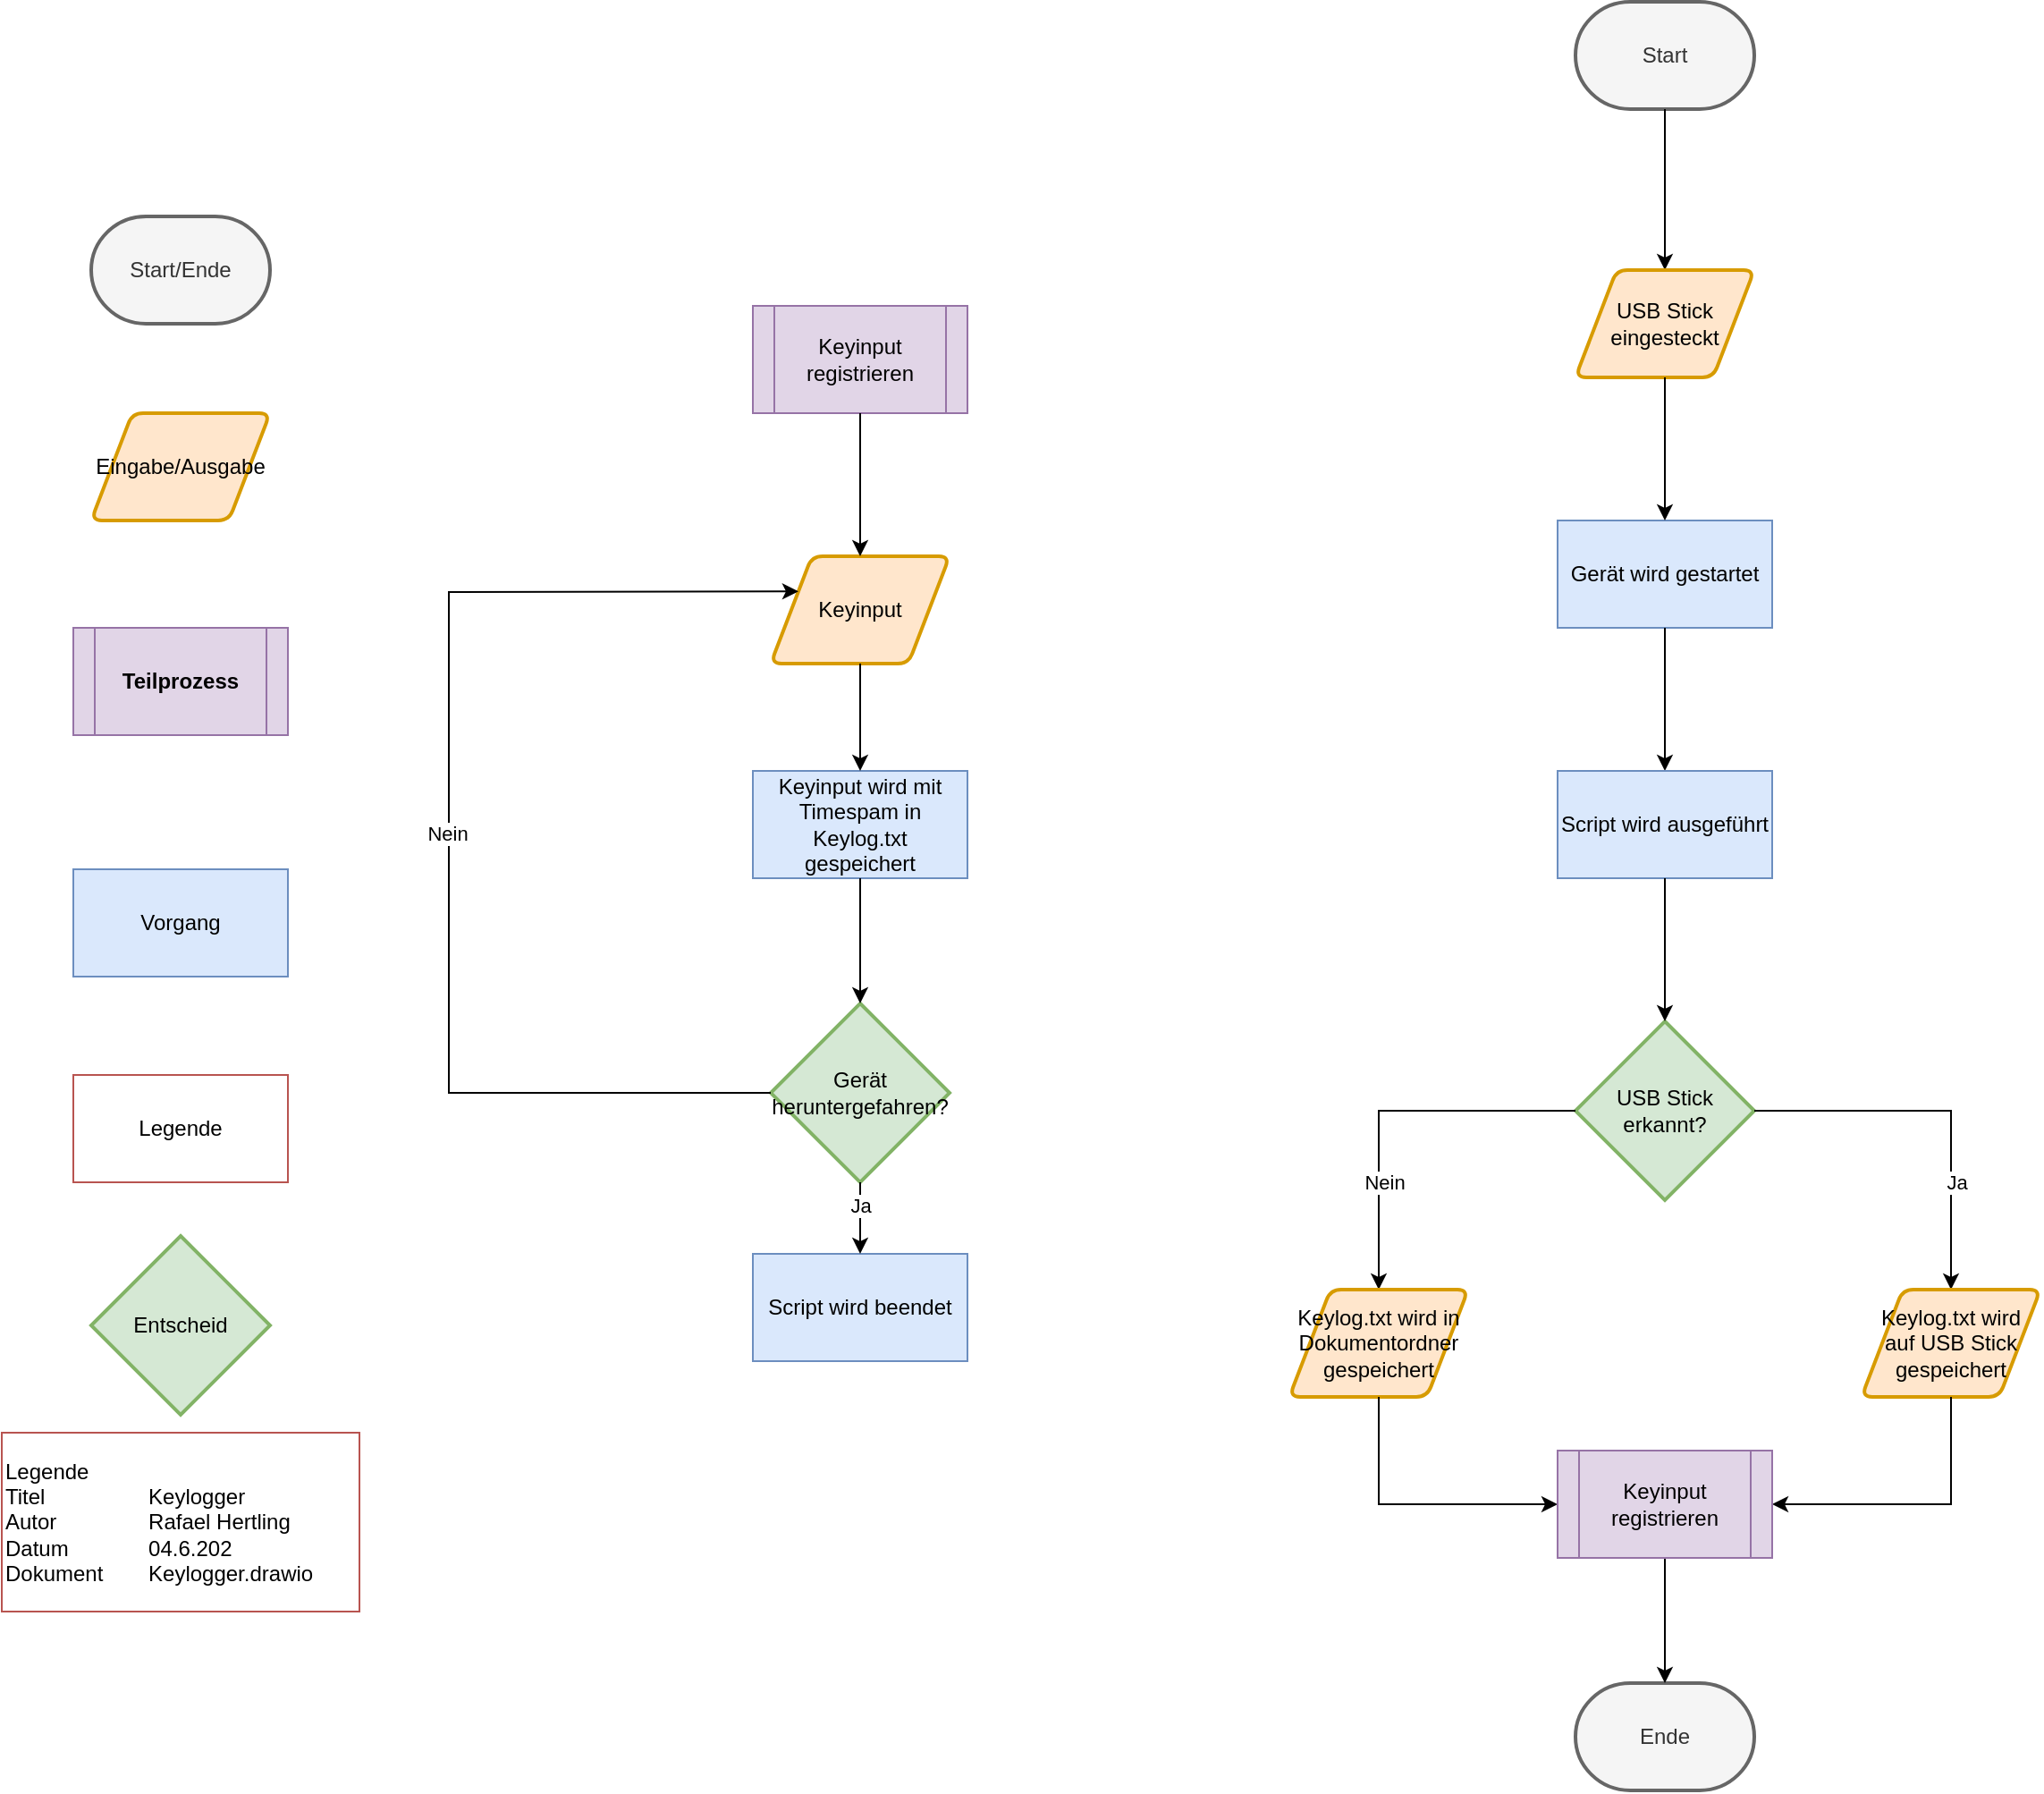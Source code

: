 <mxfile version="27.1.3">
  <diagram name="Page-1" id="rx-q9I_0SVCDWkhoD_Ob">
    <mxGraphModel dx="2276" dy="1963" grid="1" gridSize="10" guides="1" tooltips="1" connect="1" arrows="1" fold="1" page="1" pageScale="1" pageWidth="850" pageHeight="1100" math="0" shadow="0">
      <root>
        <mxCell id="0" />
        <mxCell id="1" parent="0" />
        <mxCell id="ecRen46PVBLUq77KT6qA-1" value="Eingabe/Ausgabe" style="shape=parallelogram;html=1;strokeWidth=2;perimeter=parallelogramPerimeter;whiteSpace=wrap;rounded=1;arcSize=12;size=0.23;fillColor=#ffe6cc;strokeColor=#d79b00;" parent="1" vertex="1">
          <mxGeometry x="-390" y="90" width="100" height="60" as="geometry" />
        </mxCell>
        <mxCell id="ecRen46PVBLUq77KT6qA-3" value="Start/Ende" style="strokeWidth=2;html=1;shape=mxgraph.flowchart.terminator;whiteSpace=wrap;fillColor=#f5f5f5;fontColor=#333333;strokeColor=#666666;" parent="1" vertex="1">
          <mxGeometry x="-390" y="-20" width="100" height="60" as="geometry" />
        </mxCell>
        <mxCell id="ecRen46PVBLUq77KT6qA-5" value="Teilprozess" style="shape=process;whiteSpace=wrap;html=1;backgroundOutline=1;fillColor=#e1d5e7;strokeColor=#9673a6;fontStyle=1" parent="1" vertex="1">
          <mxGeometry x="-400" y="210" width="120" height="60" as="geometry" />
        </mxCell>
        <mxCell id="ecRen46PVBLUq77KT6qA-6" value="Legende" style="rounded=0;whiteSpace=wrap;html=1;fillColor=none;strokeColor=#b85450;" parent="1" vertex="1">
          <mxGeometry x="-400" y="460" width="120" height="60" as="geometry" />
        </mxCell>
        <mxCell id="2Dc3zGWe1Z0FF-lccn8q-7" value="Vorgang" style="rounded=0;whiteSpace=wrap;html=1;fillColor=#dae8fc;strokeColor=#6c8ebf;" parent="1" vertex="1">
          <mxGeometry x="-400" y="345" width="120" height="60" as="geometry" />
        </mxCell>
        <mxCell id="2Dc3zGWe1Z0FF-lccn8q-38" value="Legende&lt;div style=&quot;&quot;&gt;Titel&lt;span style=&quot;white-space: pre;&quot;&gt;&#x9;&lt;/span&gt;&lt;span style=&quot;white-space: pre;&quot;&gt;&#x9;&lt;span style=&quot;white-space: pre;&quot;&gt;&#x9;&lt;/span&gt;K&lt;/span&gt;eylogger&lt;/div&gt;&lt;div&gt;Autor&lt;span style=&quot;white-space: pre;&quot;&gt;&#x9;&lt;span style=&quot;white-space: pre;&quot;&gt;&#x9;&lt;/span&gt;R&lt;/span&gt;afael Hertling&lt;/div&gt;&lt;div&gt;Datum&amp;nbsp;&lt;span style=&quot;white-space: pre;&quot;&gt;&#x9;&lt;span style=&quot;white-space: pre;&quot;&gt;&#x9;&lt;/span&gt;0&lt;/span&gt;4.6.202&lt;/div&gt;&lt;div&gt;Dokument &lt;span style=&quot;white-space: pre;&quot;&gt;&#x9;&lt;/span&gt;Keylogger.drawio&lt;/div&gt;" style="rounded=0;whiteSpace=wrap;html=1;fillColor=none;strokeColor=#b85450;align=left;" parent="1" vertex="1">
          <mxGeometry x="-440" y="660" width="200" height="100" as="geometry" />
        </mxCell>
        <UserObject label="Start" link="rafael_hertling@sluz.ch" id="YtH0sUOfFItZl8o3Unt3-1">
          <mxCell style="strokeWidth=2;html=1;shape=mxgraph.flowchart.terminator;whiteSpace=wrap;fillColor=#f5f5f5;fontColor=#333333;strokeColor=#666666;" parent="1" vertex="1">
            <mxGeometry x="440" y="-140" width="100" height="60" as="geometry" />
          </mxCell>
        </UserObject>
        <mxCell id="YtH0sUOfFItZl8o3Unt3-5" value="USB Stick erkannt?" style="strokeWidth=2;html=1;shape=mxgraph.flowchart.decision;whiteSpace=wrap;fillColor=#d5e8d4;strokeColor=#82b366;" parent="1" vertex="1">
          <mxGeometry x="440" y="430" width="100" height="100" as="geometry" />
        </mxCell>
        <UserObject label="Ende" id="4V90ZgvpTtMObvt6ffLN-1">
          <mxCell style="strokeWidth=2;html=1;shape=mxgraph.flowchart.terminator;whiteSpace=wrap;fillColor=#f5f5f5;fontColor=#333333;strokeColor=#666666;" parent="1" vertex="1">
            <mxGeometry x="440" y="800" width="100" height="60" as="geometry" />
          </mxCell>
        </UserObject>
        <mxCell id="4V90ZgvpTtMObvt6ffLN-2" value="" style="endArrow=classic;html=1;rounded=0;exitX=0.5;exitY=1;exitDx=0;exitDy=0;exitPerimeter=0;entryX=0.5;entryY=0;entryDx=0;entryDy=0;" parent="1" source="YtH0sUOfFItZl8o3Unt3-1" target="E9yaG-lEW6pKUwCo42SB-3" edge="1">
          <mxGeometry width="50" height="50" relative="1" as="geometry">
            <mxPoint x="320" y="180" as="sourcePoint" />
            <mxPoint x="475" y="220" as="targetPoint" />
          </mxGeometry>
        </mxCell>
        <mxCell id="E9yaG-lEW6pKUwCo42SB-1" value="Gerät wird gestartet" style="rounded=0;whiteSpace=wrap;html=1;fillColor=#dae8fc;strokeColor=#6c8ebf;" parent="1" vertex="1">
          <mxGeometry x="430" y="150" width="120" height="60" as="geometry" />
        </mxCell>
        <mxCell id="E9yaG-lEW6pKUwCo42SB-3" value="USB Stick eingesteckt" style="shape=parallelogram;html=1;strokeWidth=2;perimeter=parallelogramPerimeter;whiteSpace=wrap;rounded=1;arcSize=12;size=0.23;fillColor=#ffe6cc;strokeColor=#d79b00;" parent="1" vertex="1">
          <mxGeometry x="440" y="10" width="100" height="60" as="geometry" />
        </mxCell>
        <mxCell id="E9yaG-lEW6pKUwCo42SB-4" value="" style="endArrow=classic;html=1;rounded=0;exitX=0.5;exitY=1;exitDx=0;exitDy=0;entryX=0.5;entryY=0;entryDx=0;entryDy=0;" parent="1" source="E9yaG-lEW6pKUwCo42SB-3" target="E9yaG-lEW6pKUwCo42SB-1" edge="1">
          <mxGeometry width="50" height="50" relative="1" as="geometry">
            <mxPoint x="460" y="280" as="sourcePoint" />
            <mxPoint x="510" y="230" as="targetPoint" />
          </mxGeometry>
        </mxCell>
        <mxCell id="E9yaG-lEW6pKUwCo42SB-5" value="" style="endArrow=classic;html=1;rounded=0;exitX=0.5;exitY=1;exitDx=0;exitDy=0;entryX=0.5;entryY=0;entryDx=0;entryDy=0;" parent="1" source="E9yaG-lEW6pKUwCo42SB-1" target="iyLmxqDZrcK7473m3GBw-1" edge="1">
          <mxGeometry width="50" height="50" relative="1" as="geometry">
            <mxPoint x="220" y="730" as="sourcePoint" />
            <mxPoint x="490" y="310" as="targetPoint" />
          </mxGeometry>
        </mxCell>
        <mxCell id="E9yaG-lEW6pKUwCo42SB-6" value="" style="endArrow=classic;html=1;rounded=0;" parent="1" edge="1">
          <mxGeometry width="50" height="50" relative="1" as="geometry">
            <mxPoint x="540" y="480" as="sourcePoint" />
            <mxPoint x="650" y="580" as="targetPoint" />
            <Array as="points">
              <mxPoint x="650" y="480" />
            </Array>
          </mxGeometry>
        </mxCell>
        <mxCell id="E9yaG-lEW6pKUwCo42SB-7" value="Ja" style="edgeLabel;html=1;align=center;verticalAlign=middle;resizable=0;points=[];" parent="E9yaG-lEW6pKUwCo42SB-6" vertex="1" connectable="0">
          <mxGeometry x="0.429" y="3" relative="1" as="geometry">
            <mxPoint as="offset" />
          </mxGeometry>
        </mxCell>
        <mxCell id="E9yaG-lEW6pKUwCo42SB-9" value="" style="endArrow=classic;html=1;rounded=0;exitX=0;exitY=0.5;exitDx=0;exitDy=0;exitPerimeter=0;" parent="1" source="YtH0sUOfFItZl8o3Unt3-5" edge="1">
          <mxGeometry width="50" height="50" relative="1" as="geometry">
            <mxPoint x="210" y="480" as="sourcePoint" />
            <mxPoint x="330" y="580" as="targetPoint" />
            <Array as="points">
              <mxPoint x="330" y="480" />
            </Array>
          </mxGeometry>
        </mxCell>
        <mxCell id="E9yaG-lEW6pKUwCo42SB-10" value="Nein" style="edgeLabel;html=1;align=center;verticalAlign=middle;resizable=0;points=[];" parent="E9yaG-lEW6pKUwCo42SB-9" vertex="1" connectable="0">
          <mxGeometry x="0.429" y="3" relative="1" as="geometry">
            <mxPoint as="offset" />
          </mxGeometry>
        </mxCell>
        <mxCell id="E9yaG-lEW6pKUwCo42SB-11" value="Keylog.txt wird in Dokumentordner gespeichert" style="shape=parallelogram;html=1;strokeWidth=2;perimeter=parallelogramPerimeter;whiteSpace=wrap;rounded=1;arcSize=12;size=0.23;fillColor=#ffe6cc;strokeColor=#d79b00;" parent="1" vertex="1">
          <mxGeometry x="280" y="580" width="100" height="60" as="geometry" />
        </mxCell>
        <mxCell id="E9yaG-lEW6pKUwCo42SB-12" value="Keylog.txt wird auf USB Stick gespeichert" style="shape=parallelogram;html=1;strokeWidth=2;perimeter=parallelogramPerimeter;whiteSpace=wrap;rounded=1;arcSize=12;size=0.23;fillColor=#ffe6cc;strokeColor=#d79b00;" parent="1" vertex="1">
          <mxGeometry x="600" y="580" width="100" height="60" as="geometry" />
        </mxCell>
        <mxCell id="E9yaG-lEW6pKUwCo42SB-14" value="" style="endArrow=classic;html=1;rounded=0;exitX=0.5;exitY=1;exitDx=0;exitDy=0;entryX=0;entryY=0.5;entryDx=0;entryDy=0;" parent="1" source="E9yaG-lEW6pKUwCo42SB-11" target="iyLmxqDZrcK7473m3GBw-5" edge="1">
          <mxGeometry width="50" height="50" relative="1" as="geometry">
            <mxPoint x="320" y="750" as="sourcePoint" />
            <mxPoint x="430" y="700" as="targetPoint" />
            <Array as="points">
              <mxPoint x="330" y="700" />
            </Array>
          </mxGeometry>
        </mxCell>
        <mxCell id="E9yaG-lEW6pKUwCo42SB-15" value="" style="endArrow=classic;html=1;rounded=0;exitX=0.5;exitY=1;exitDx=0;exitDy=0;entryX=1;entryY=0.5;entryDx=0;entryDy=0;" parent="1" source="E9yaG-lEW6pKUwCo42SB-12" target="iyLmxqDZrcK7473m3GBw-5" edge="1">
          <mxGeometry width="50" height="50" relative="1" as="geometry">
            <mxPoint x="630" y="760" as="sourcePoint" />
            <mxPoint x="550" y="700" as="targetPoint" />
            <Array as="points">
              <mxPoint x="650" y="700" />
            </Array>
          </mxGeometry>
        </mxCell>
        <mxCell id="E9yaG-lEW6pKUwCo42SB-16" value="" style="endArrow=classic;html=1;rounded=0;entryX=0.5;entryY=0;entryDx=0;entryDy=0;entryPerimeter=0;exitX=0.5;exitY=1;exitDx=0;exitDy=0;" parent="1" source="iyLmxqDZrcK7473m3GBw-5" target="4V90ZgvpTtMObvt6ffLN-1" edge="1">
          <mxGeometry width="50" height="50" relative="1" as="geometry">
            <mxPoint x="490" y="860" as="sourcePoint" />
            <mxPoint x="510" y="780" as="targetPoint" />
          </mxGeometry>
        </mxCell>
        <mxCell id="iyLmxqDZrcK7473m3GBw-1" value="Script wird ausgeführt" style="rounded=0;whiteSpace=wrap;html=1;fillColor=#dae8fc;strokeColor=#6c8ebf;" vertex="1" parent="1">
          <mxGeometry x="430" y="290" width="120" height="60" as="geometry" />
        </mxCell>
        <mxCell id="iyLmxqDZrcK7473m3GBw-2" value="" style="endArrow=classic;html=1;rounded=0;entryX=0.5;entryY=0;entryDx=0;entryDy=0;entryPerimeter=0;exitX=0.5;exitY=1;exitDx=0;exitDy=0;" edge="1" parent="1" source="iyLmxqDZrcK7473m3GBw-1" target="YtH0sUOfFItZl8o3Unt3-5">
          <mxGeometry width="50" height="50" relative="1" as="geometry">
            <mxPoint x="440" y="410" as="sourcePoint" />
            <mxPoint x="490" y="360" as="targetPoint" />
          </mxGeometry>
        </mxCell>
        <mxCell id="iyLmxqDZrcK7473m3GBw-3" value="Entscheid" style="strokeWidth=2;html=1;shape=mxgraph.flowchart.decision;whiteSpace=wrap;fillColor=#d5e8d4;strokeColor=#82b366;" vertex="1" parent="1">
          <mxGeometry x="-390" y="550" width="100" height="100" as="geometry" />
        </mxCell>
        <mxCell id="iyLmxqDZrcK7473m3GBw-5" value="Keyinput registrieren" style="shape=process;whiteSpace=wrap;html=1;backgroundOutline=1;fillColor=#e1d5e7;strokeColor=#9673a6;" vertex="1" parent="1">
          <mxGeometry x="430" y="670" width="120" height="60" as="geometry" />
        </mxCell>
        <mxCell id="iyLmxqDZrcK7473m3GBw-6" value="Keyinput registrieren" style="shape=process;whiteSpace=wrap;html=1;backgroundOutline=1;fillColor=#e1d5e7;strokeColor=#9673a6;" vertex="1" parent="1">
          <mxGeometry x="-20" y="30" width="120" height="60" as="geometry" />
        </mxCell>
        <mxCell id="iyLmxqDZrcK7473m3GBw-9" value="Keyinput" style="shape=parallelogram;html=1;strokeWidth=2;perimeter=parallelogramPerimeter;whiteSpace=wrap;rounded=1;arcSize=12;size=0.23;fillColor=#ffe6cc;strokeColor=#d79b00;" vertex="1" parent="1">
          <mxGeometry x="-10" y="170" width="100" height="60" as="geometry" />
        </mxCell>
        <mxCell id="iyLmxqDZrcK7473m3GBw-10" value="Keyinput wird mit Timespam in Keylog.txt gespeichert" style="rounded=0;whiteSpace=wrap;html=1;fillColor=#dae8fc;strokeColor=#6c8ebf;" vertex="1" parent="1">
          <mxGeometry x="-20" y="290" width="120" height="60" as="geometry" />
        </mxCell>
        <mxCell id="iyLmxqDZrcK7473m3GBw-11" value="Gerät heruntergefahren?" style="strokeWidth=2;html=1;shape=mxgraph.flowchart.decision;whiteSpace=wrap;fillColor=#d5e8d4;strokeColor=#82b366;" vertex="1" parent="1">
          <mxGeometry x="-10" y="420" width="100" height="100" as="geometry" />
        </mxCell>
        <mxCell id="iyLmxqDZrcK7473m3GBw-12" value="Script wird beendet" style="rounded=0;whiteSpace=wrap;html=1;fillColor=#dae8fc;strokeColor=#6c8ebf;" vertex="1" parent="1">
          <mxGeometry x="-20" y="560" width="120" height="60" as="geometry" />
        </mxCell>
        <mxCell id="iyLmxqDZrcK7473m3GBw-14" value="" style="endArrow=classic;html=1;rounded=0;entryX=0.5;entryY=0;entryDx=0;entryDy=0;" edge="1" parent="1" target="iyLmxqDZrcK7473m3GBw-9">
          <mxGeometry width="50" height="50" relative="1" as="geometry">
            <mxPoint x="40" y="90" as="sourcePoint" />
            <mxPoint x="100" y="310" as="targetPoint" />
          </mxGeometry>
        </mxCell>
        <mxCell id="iyLmxqDZrcK7473m3GBw-15" value="" style="endArrow=classic;html=1;rounded=0;entryX=0.5;entryY=0;entryDx=0;entryDy=0;exitX=0.5;exitY=1;exitDx=0;exitDy=0;" edge="1" parent="1" source="iyLmxqDZrcK7473m3GBw-9" target="iyLmxqDZrcK7473m3GBw-10">
          <mxGeometry width="50" height="50" relative="1" as="geometry">
            <mxPoint x="-100" y="290" as="sourcePoint" />
            <mxPoint x="-50" y="240" as="targetPoint" />
          </mxGeometry>
        </mxCell>
        <mxCell id="iyLmxqDZrcK7473m3GBw-16" value="" style="endArrow=classic;html=1;rounded=0;entryX=0.5;entryY=0;entryDx=0;entryDy=0;entryPerimeter=0;exitX=0.5;exitY=1;exitDx=0;exitDy=0;" edge="1" parent="1" source="iyLmxqDZrcK7473m3GBw-10" target="iyLmxqDZrcK7473m3GBw-11">
          <mxGeometry width="50" height="50" relative="1" as="geometry">
            <mxPoint x="-10" y="400" as="sourcePoint" />
            <mxPoint x="40" y="350" as="targetPoint" />
          </mxGeometry>
        </mxCell>
        <mxCell id="iyLmxqDZrcK7473m3GBw-17" value="" style="endArrow=classic;html=1;rounded=0;entryX=0.5;entryY=0;entryDx=0;entryDy=0;exitX=0.5;exitY=1;exitDx=0;exitDy=0;exitPerimeter=0;" edge="1" parent="1" source="iyLmxqDZrcK7473m3GBw-11" target="iyLmxqDZrcK7473m3GBw-12">
          <mxGeometry width="50" height="50" relative="1" as="geometry">
            <mxPoint x="-140" y="540" as="sourcePoint" />
            <mxPoint x="-90" y="490" as="targetPoint" />
          </mxGeometry>
        </mxCell>
        <mxCell id="iyLmxqDZrcK7473m3GBw-22" value="Ja" style="edgeLabel;html=1;align=center;verticalAlign=middle;resizable=0;points=[];" vertex="1" connectable="0" parent="iyLmxqDZrcK7473m3GBw-17">
          <mxGeometry x="-0.35" relative="1" as="geometry">
            <mxPoint as="offset" />
          </mxGeometry>
        </mxCell>
        <mxCell id="iyLmxqDZrcK7473m3GBw-23" value="" style="endArrow=classic;html=1;rounded=0;exitX=0;exitY=0.5;exitDx=0;exitDy=0;exitPerimeter=0;entryX=0;entryY=0.25;entryDx=0;entryDy=0;" edge="1" parent="1" source="iyLmxqDZrcK7473m3GBw-11" target="iyLmxqDZrcK7473m3GBw-9">
          <mxGeometry width="50" height="50" relative="1" as="geometry">
            <mxPoint x="-170" y="510" as="sourcePoint" />
            <mxPoint x="-140" y="200" as="targetPoint" />
            <Array as="points">
              <mxPoint x="-190" y="470" />
              <mxPoint x="-190" y="190" />
            </Array>
          </mxGeometry>
        </mxCell>
        <mxCell id="iyLmxqDZrcK7473m3GBw-24" value="Nein" style="edgeLabel;html=1;align=center;verticalAlign=middle;resizable=0;points=[];" vertex="1" connectable="0" parent="iyLmxqDZrcK7473m3GBw-23">
          <mxGeometry x="-0.008" y="1" relative="1" as="geometry">
            <mxPoint as="offset" />
          </mxGeometry>
        </mxCell>
      </root>
    </mxGraphModel>
  </diagram>
</mxfile>
